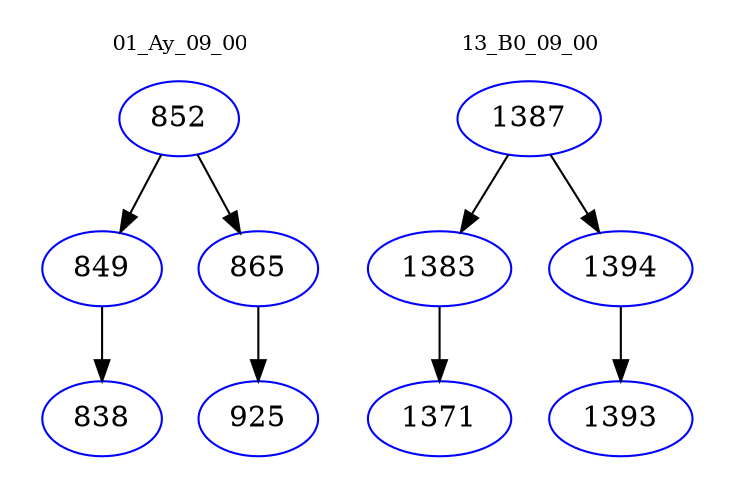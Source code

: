 digraph{
subgraph cluster_0 {
color = white
label = "01_Ay_09_00";
fontsize=10;
T0_852 [label="852", color="blue"]
T0_852 -> T0_849 [color="black"]
T0_849 [label="849", color="blue"]
T0_849 -> T0_838 [color="black"]
T0_838 [label="838", color="blue"]
T0_852 -> T0_865 [color="black"]
T0_865 [label="865", color="blue"]
T0_865 -> T0_925 [color="black"]
T0_925 [label="925", color="blue"]
}
subgraph cluster_1 {
color = white
label = "13_B0_09_00";
fontsize=10;
T1_1387 [label="1387", color="blue"]
T1_1387 -> T1_1383 [color="black"]
T1_1383 [label="1383", color="blue"]
T1_1383 -> T1_1371 [color="black"]
T1_1371 [label="1371", color="blue"]
T1_1387 -> T1_1394 [color="black"]
T1_1394 [label="1394", color="blue"]
T1_1394 -> T1_1393 [color="black"]
T1_1393 [label="1393", color="blue"]
}
}
